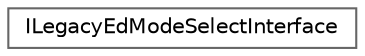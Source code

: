 digraph "Graphical Class Hierarchy"
{
 // INTERACTIVE_SVG=YES
 // LATEX_PDF_SIZE
  bgcolor="transparent";
  edge [fontname=Helvetica,fontsize=10,labelfontname=Helvetica,labelfontsize=10];
  node [fontname=Helvetica,fontsize=10,shape=box,height=0.2,width=0.4];
  rankdir="LR";
  Node0 [id="Node000000",label="ILegacyEdModeSelectInterface",height=0.2,width=0.4,color="grey40", fillcolor="white", style="filled",URL="$d8/dd6/classILegacyEdModeSelectInterface.html",tooltip=" "];
}
